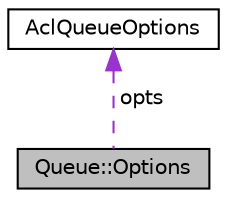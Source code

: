 digraph "Queue::Options"
{
 // LATEX_PDF_SIZE
  edge [fontname="Helvetica",fontsize="10",labelfontname="Helvetica",labelfontsize="10"];
  node [fontname="Helvetica",fontsize="10",shape=record];
  Node1 [label="Queue::Options",height=0.2,width=0.4,color="black", fillcolor="grey75", style="filled", fontcolor="black",tooltip="< Queue options"];
  Node2 -> Node1 [dir="back",color="darkorchid3",fontsize="10",style="dashed",label=" opts" ,fontname="Helvetica"];
  Node2 [label="AclQueueOptions",height=0.2,width=0.4,color="black", fillcolor="white", style="filled",URL="$struct_acl_queue_options.xhtml",tooltip=" "];
}
